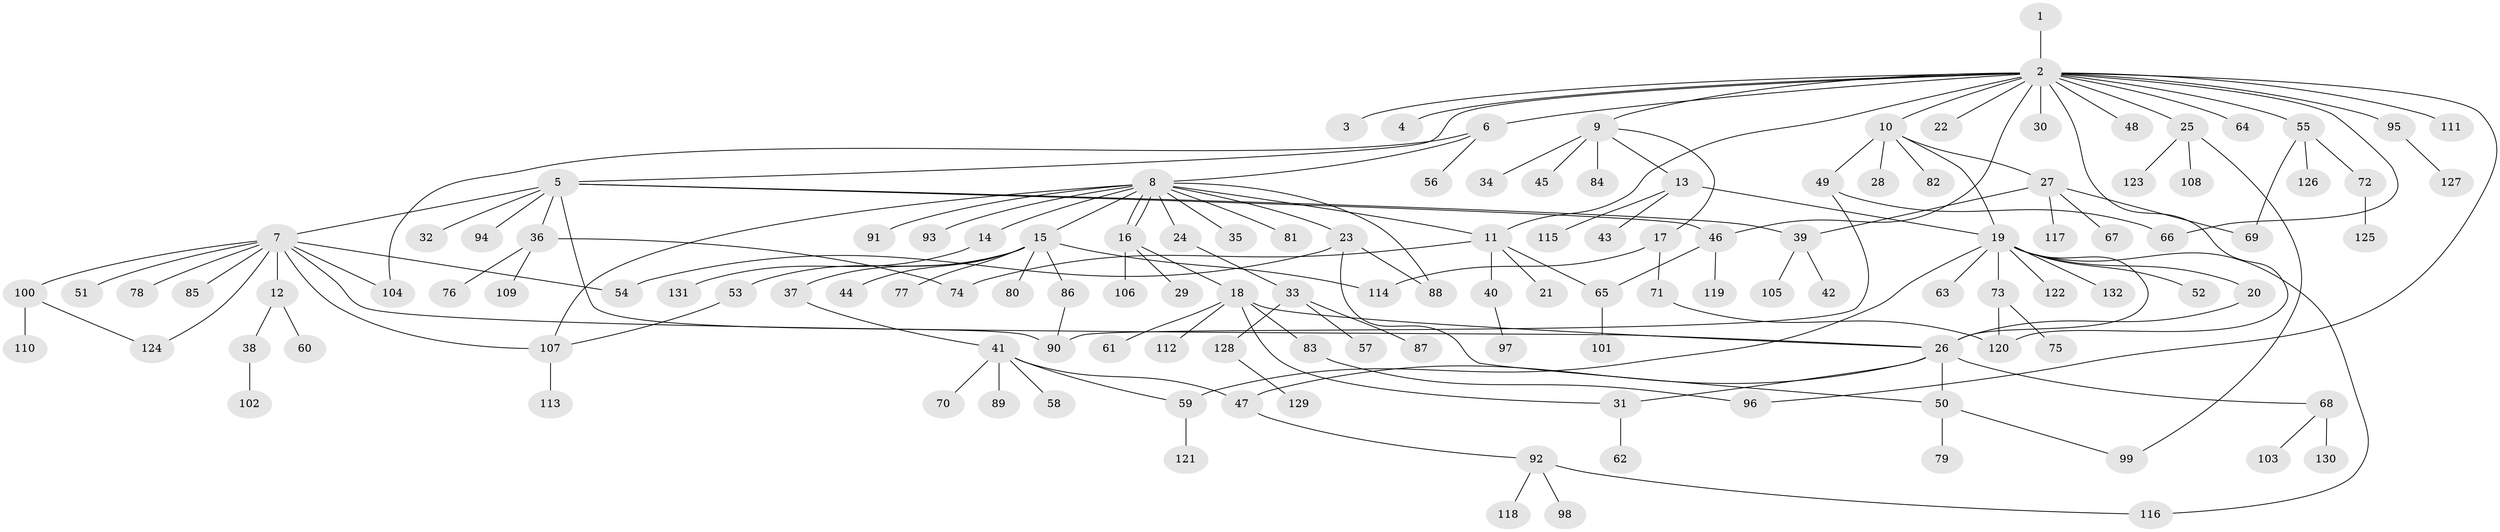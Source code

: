 // coarse degree distribution, {19: 0.01, 1: 0.57, 16: 0.01, 4: 0.05, 12: 0.01, 5: 0.03, 9: 0.01, 6: 0.02, 3: 0.13, 8: 0.02, 11: 0.01, 2: 0.13}
// Generated by graph-tools (version 1.1) at 2025/51/02/27/25 19:51:58]
// undirected, 132 vertices, 161 edges
graph export_dot {
graph [start="1"]
  node [color=gray90,style=filled];
  1;
  2;
  3;
  4;
  5;
  6;
  7;
  8;
  9;
  10;
  11;
  12;
  13;
  14;
  15;
  16;
  17;
  18;
  19;
  20;
  21;
  22;
  23;
  24;
  25;
  26;
  27;
  28;
  29;
  30;
  31;
  32;
  33;
  34;
  35;
  36;
  37;
  38;
  39;
  40;
  41;
  42;
  43;
  44;
  45;
  46;
  47;
  48;
  49;
  50;
  51;
  52;
  53;
  54;
  55;
  56;
  57;
  58;
  59;
  60;
  61;
  62;
  63;
  64;
  65;
  66;
  67;
  68;
  69;
  70;
  71;
  72;
  73;
  74;
  75;
  76;
  77;
  78;
  79;
  80;
  81;
  82;
  83;
  84;
  85;
  86;
  87;
  88;
  89;
  90;
  91;
  92;
  93;
  94;
  95;
  96;
  97;
  98;
  99;
  100;
  101;
  102;
  103;
  104;
  105;
  106;
  107;
  108;
  109;
  110;
  111;
  112;
  113;
  114;
  115;
  116;
  117;
  118;
  119;
  120;
  121;
  122;
  123;
  124;
  125;
  126;
  127;
  128;
  129;
  130;
  131;
  132;
  1 -- 2;
  2 -- 3;
  2 -- 4;
  2 -- 5;
  2 -- 6;
  2 -- 9;
  2 -- 10;
  2 -- 11;
  2 -- 22;
  2 -- 25;
  2 -- 30;
  2 -- 46;
  2 -- 48;
  2 -- 55;
  2 -- 64;
  2 -- 66;
  2 -- 95;
  2 -- 96;
  2 -- 111;
  2 -- 120;
  5 -- 7;
  5 -- 32;
  5 -- 36;
  5 -- 39;
  5 -- 46;
  5 -- 90;
  5 -- 94;
  6 -- 8;
  6 -- 56;
  6 -- 104;
  7 -- 12;
  7 -- 26;
  7 -- 51;
  7 -- 54;
  7 -- 78;
  7 -- 85;
  7 -- 100;
  7 -- 104;
  7 -- 107;
  7 -- 124;
  8 -- 11;
  8 -- 14;
  8 -- 15;
  8 -- 16;
  8 -- 16;
  8 -- 23;
  8 -- 24;
  8 -- 35;
  8 -- 81;
  8 -- 88;
  8 -- 91;
  8 -- 93;
  8 -- 107;
  9 -- 13;
  9 -- 17;
  9 -- 34;
  9 -- 45;
  9 -- 84;
  10 -- 19;
  10 -- 27;
  10 -- 28;
  10 -- 49;
  10 -- 82;
  11 -- 21;
  11 -- 40;
  11 -- 65;
  11 -- 74;
  12 -- 38;
  12 -- 60;
  13 -- 19;
  13 -- 43;
  13 -- 115;
  14 -- 131;
  15 -- 37;
  15 -- 44;
  15 -- 53;
  15 -- 77;
  15 -- 80;
  15 -- 86;
  15 -- 114;
  16 -- 18;
  16 -- 29;
  16 -- 106;
  17 -- 71;
  17 -- 114;
  18 -- 26;
  18 -- 31;
  18 -- 61;
  18 -- 83;
  18 -- 112;
  19 -- 20;
  19 -- 26;
  19 -- 52;
  19 -- 59;
  19 -- 63;
  19 -- 73;
  19 -- 116;
  19 -- 122;
  19 -- 132;
  20 -- 26;
  23 -- 50;
  23 -- 54;
  23 -- 88;
  24 -- 33;
  25 -- 99;
  25 -- 108;
  25 -- 123;
  26 -- 31;
  26 -- 47;
  26 -- 50;
  26 -- 68;
  27 -- 39;
  27 -- 67;
  27 -- 69;
  27 -- 117;
  31 -- 62;
  33 -- 57;
  33 -- 87;
  33 -- 128;
  36 -- 74;
  36 -- 76;
  36 -- 109;
  37 -- 41;
  38 -- 102;
  39 -- 42;
  39 -- 105;
  40 -- 97;
  41 -- 47;
  41 -- 58;
  41 -- 59;
  41 -- 70;
  41 -- 89;
  46 -- 65;
  46 -- 119;
  47 -- 92;
  49 -- 66;
  49 -- 90;
  50 -- 79;
  50 -- 99;
  53 -- 107;
  55 -- 69;
  55 -- 72;
  55 -- 126;
  59 -- 121;
  65 -- 101;
  68 -- 103;
  68 -- 130;
  71 -- 120;
  72 -- 125;
  73 -- 75;
  73 -- 120;
  83 -- 96;
  86 -- 90;
  92 -- 98;
  92 -- 116;
  92 -- 118;
  95 -- 127;
  100 -- 110;
  100 -- 124;
  107 -- 113;
  128 -- 129;
}
